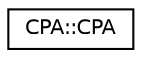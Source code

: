 digraph G
{
  edge [fontname="Helvetica",fontsize="10",labelfontname="Helvetica",labelfontsize="10"];
  node [fontname="Helvetica",fontsize="10",shape=record];
  rankdir=LR;
  Node1 [label="CPA::CPA",height=0.2,width=0.4,color="black", fillcolor="white", style="filled",URL="$classCPA_1_1CPA.html"];
}
